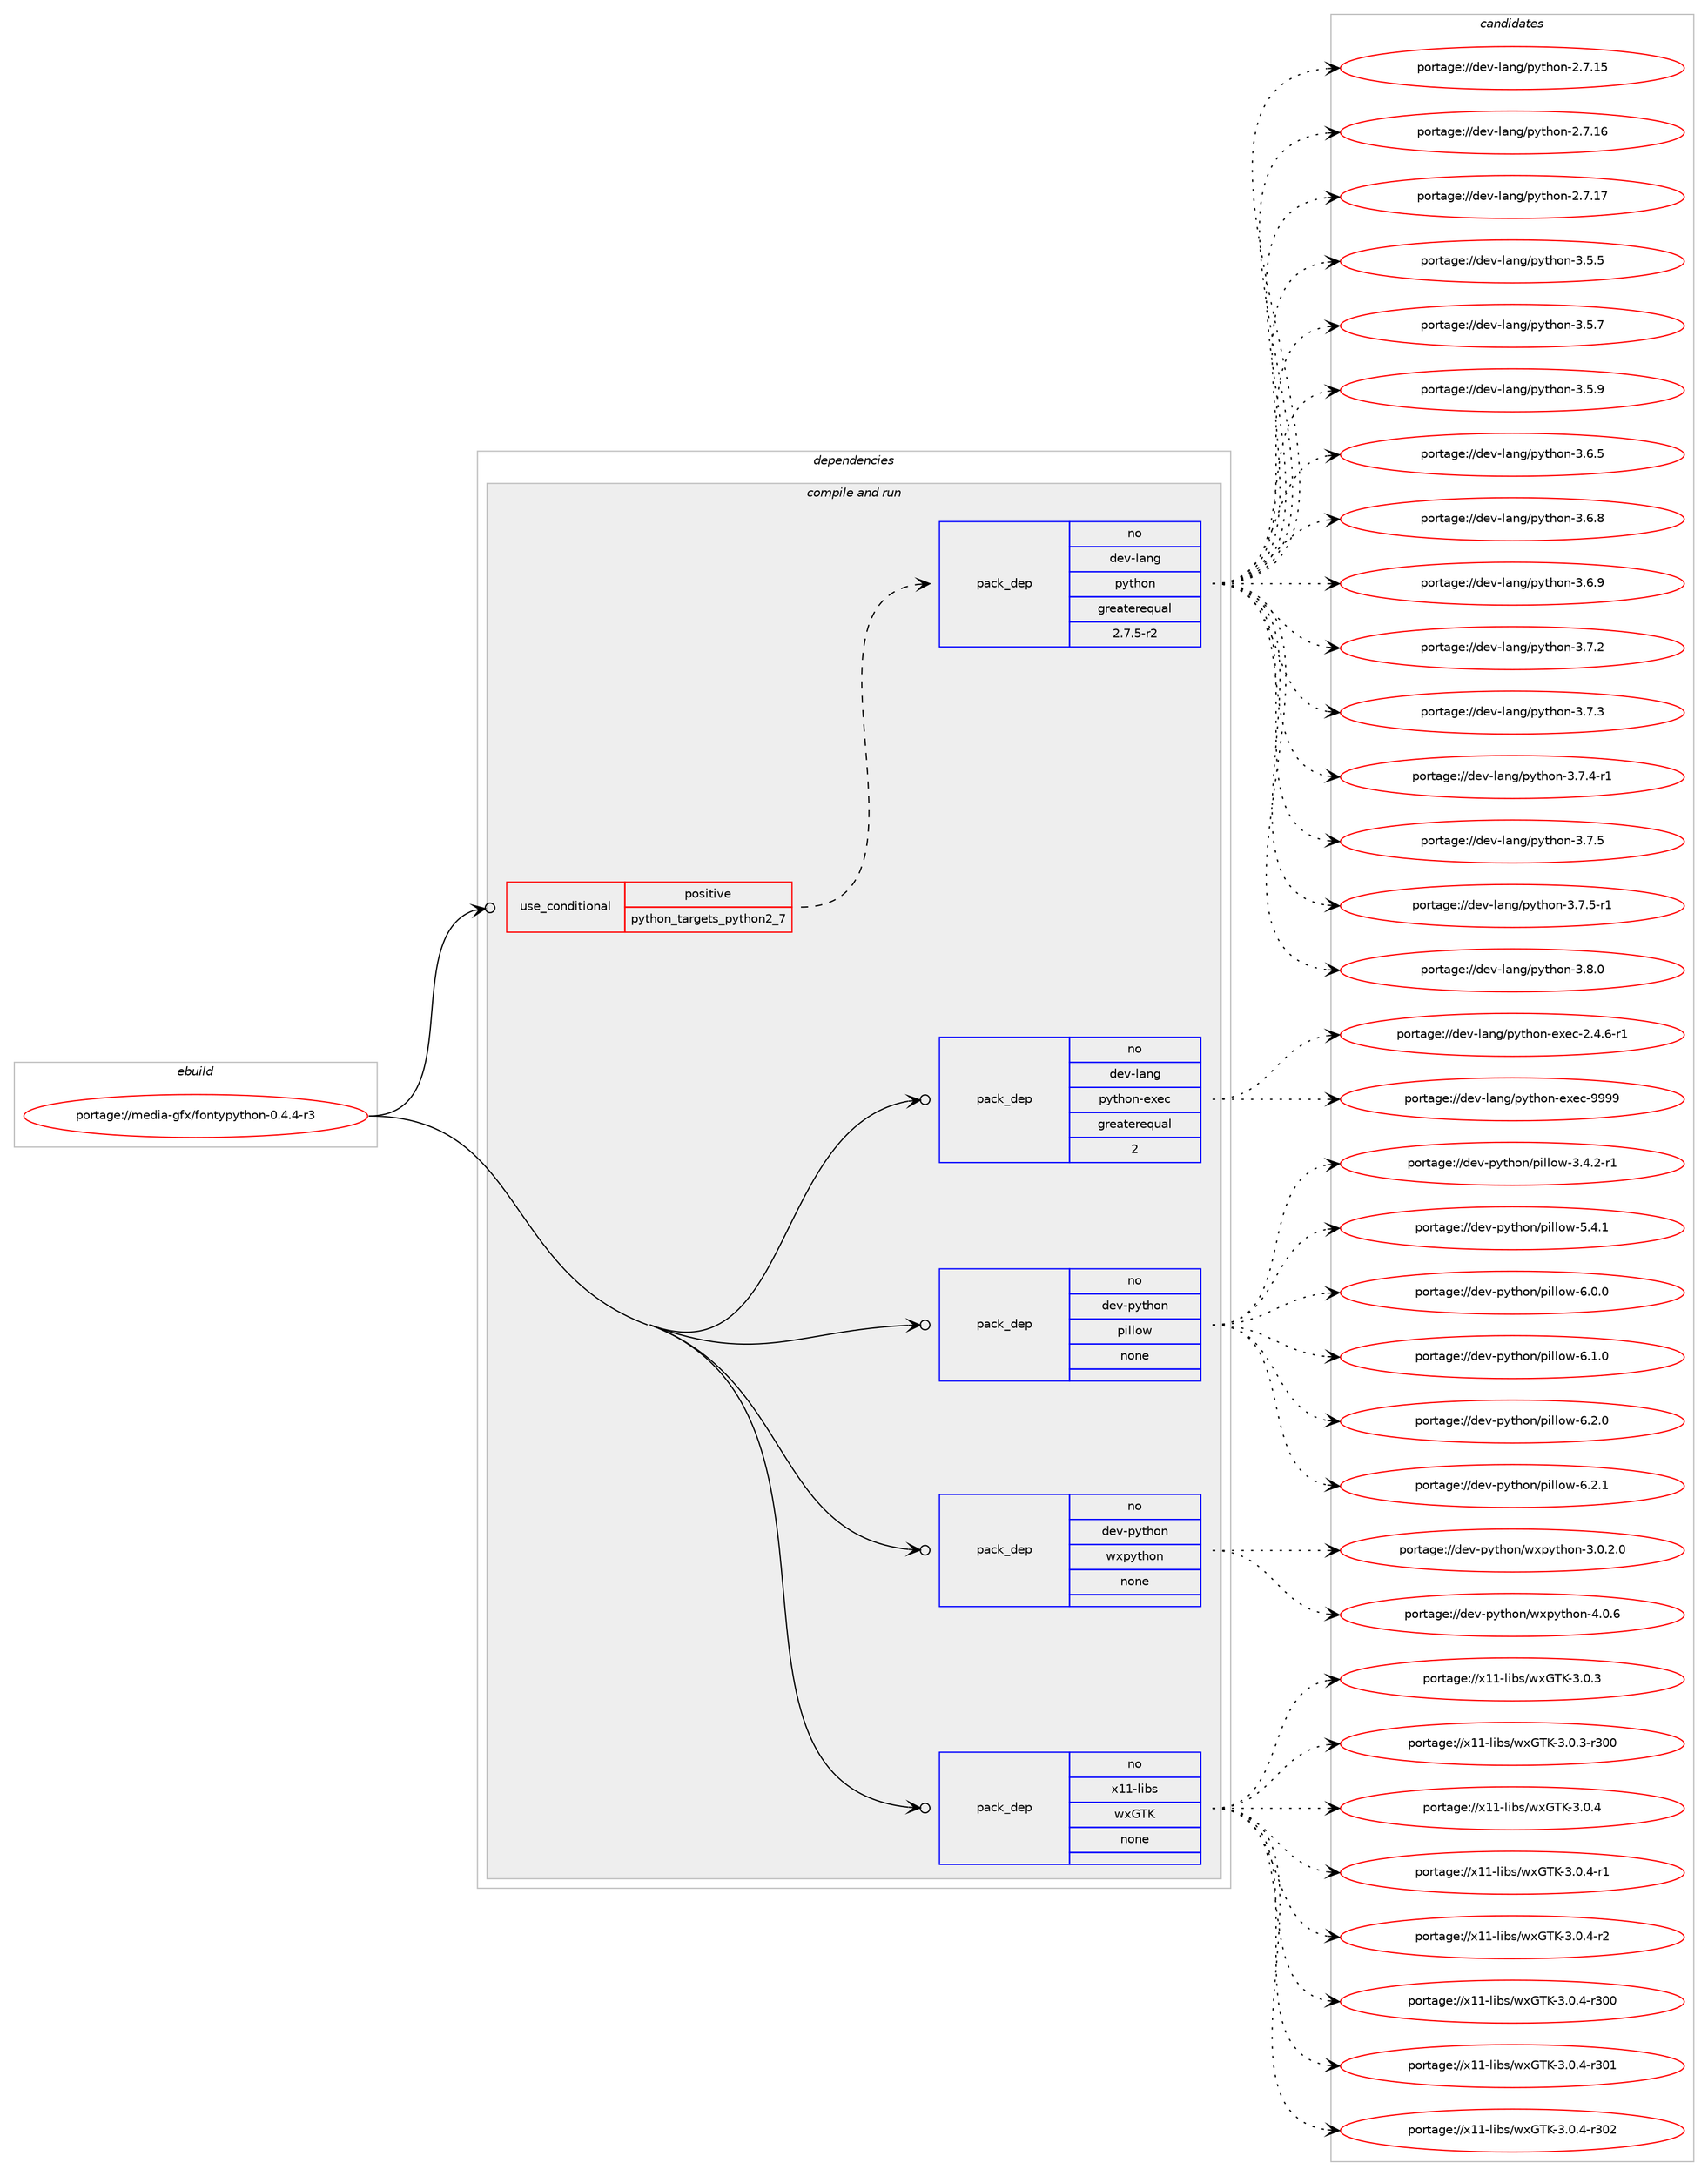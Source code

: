 digraph prolog {

# *************
# Graph options
# *************

newrank=true;
concentrate=true;
compound=true;
graph [rankdir=LR,fontname=Helvetica,fontsize=10,ranksep=1.5];#, ranksep=2.5, nodesep=0.2];
edge  [arrowhead=vee];
node  [fontname=Helvetica,fontsize=10];

# **********
# The ebuild
# **********

subgraph cluster_leftcol {
color=gray;
rank=same;
label=<<i>ebuild</i>>;
id [label="portage://media-gfx/fontypython-0.4.4-r3", color=red, width=4, href="../media-gfx/fontypython-0.4.4-r3.svg"];
}

# ****************
# The dependencies
# ****************

subgraph cluster_midcol {
color=gray;
label=<<i>dependencies</i>>;
subgraph cluster_compile {
fillcolor="#eeeeee";
style=filled;
label=<<i>compile</i>>;
}
subgraph cluster_compileandrun {
fillcolor="#eeeeee";
style=filled;
label=<<i>compile and run</i>>;
subgraph cond78287 {
dependency312812 [label=<<TABLE BORDER="0" CELLBORDER="1" CELLSPACING="0" CELLPADDING="4"><TR><TD ROWSPAN="3" CELLPADDING="10">use_conditional</TD></TR><TR><TD>positive</TD></TR><TR><TD>python_targets_python2_7</TD></TR></TABLE>>, shape=none, color=red];
subgraph pack229471 {
dependency312813 [label=<<TABLE BORDER="0" CELLBORDER="1" CELLSPACING="0" CELLPADDING="4" WIDTH="220"><TR><TD ROWSPAN="6" CELLPADDING="30">pack_dep</TD></TR><TR><TD WIDTH="110">no</TD></TR><TR><TD>dev-lang</TD></TR><TR><TD>python</TD></TR><TR><TD>greaterequal</TD></TR><TR><TD>2.7.5-r2</TD></TR></TABLE>>, shape=none, color=blue];
}
dependency312812:e -> dependency312813:w [weight=20,style="dashed",arrowhead="vee"];
}
id:e -> dependency312812:w [weight=20,style="solid",arrowhead="odotvee"];
subgraph pack229472 {
dependency312814 [label=<<TABLE BORDER="0" CELLBORDER="1" CELLSPACING="0" CELLPADDING="4" WIDTH="220"><TR><TD ROWSPAN="6" CELLPADDING="30">pack_dep</TD></TR><TR><TD WIDTH="110">no</TD></TR><TR><TD>dev-lang</TD></TR><TR><TD>python-exec</TD></TR><TR><TD>greaterequal</TD></TR><TR><TD>2</TD></TR></TABLE>>, shape=none, color=blue];
}
id:e -> dependency312814:w [weight=20,style="solid",arrowhead="odotvee"];
subgraph pack229473 {
dependency312815 [label=<<TABLE BORDER="0" CELLBORDER="1" CELLSPACING="0" CELLPADDING="4" WIDTH="220"><TR><TD ROWSPAN="6" CELLPADDING="30">pack_dep</TD></TR><TR><TD WIDTH="110">no</TD></TR><TR><TD>dev-python</TD></TR><TR><TD>pillow</TD></TR><TR><TD>none</TD></TR><TR><TD></TD></TR></TABLE>>, shape=none, color=blue];
}
id:e -> dependency312815:w [weight=20,style="solid",arrowhead="odotvee"];
subgraph pack229474 {
dependency312816 [label=<<TABLE BORDER="0" CELLBORDER="1" CELLSPACING="0" CELLPADDING="4" WIDTH="220"><TR><TD ROWSPAN="6" CELLPADDING="30">pack_dep</TD></TR><TR><TD WIDTH="110">no</TD></TR><TR><TD>dev-python</TD></TR><TR><TD>wxpython</TD></TR><TR><TD>none</TD></TR><TR><TD></TD></TR></TABLE>>, shape=none, color=blue];
}
id:e -> dependency312816:w [weight=20,style="solid",arrowhead="odotvee"];
subgraph pack229475 {
dependency312817 [label=<<TABLE BORDER="0" CELLBORDER="1" CELLSPACING="0" CELLPADDING="4" WIDTH="220"><TR><TD ROWSPAN="6" CELLPADDING="30">pack_dep</TD></TR><TR><TD WIDTH="110">no</TD></TR><TR><TD>x11-libs</TD></TR><TR><TD>wxGTK</TD></TR><TR><TD>none</TD></TR><TR><TD></TD></TR></TABLE>>, shape=none, color=blue];
}
id:e -> dependency312817:w [weight=20,style="solid",arrowhead="odotvee"];
}
subgraph cluster_run {
fillcolor="#eeeeee";
style=filled;
label=<<i>run</i>>;
}
}

# **************
# The candidates
# **************

subgraph cluster_choices {
rank=same;
color=gray;
label=<<i>candidates</i>>;

subgraph choice229471 {
color=black;
nodesep=1;
choiceportage10010111845108971101034711212111610411111045504655464953 [label="portage://dev-lang/python-2.7.15", color=red, width=4,href="../dev-lang/python-2.7.15.svg"];
choiceportage10010111845108971101034711212111610411111045504655464954 [label="portage://dev-lang/python-2.7.16", color=red, width=4,href="../dev-lang/python-2.7.16.svg"];
choiceportage10010111845108971101034711212111610411111045504655464955 [label="portage://dev-lang/python-2.7.17", color=red, width=4,href="../dev-lang/python-2.7.17.svg"];
choiceportage100101118451089711010347112121116104111110455146534653 [label="portage://dev-lang/python-3.5.5", color=red, width=4,href="../dev-lang/python-3.5.5.svg"];
choiceportage100101118451089711010347112121116104111110455146534655 [label="portage://dev-lang/python-3.5.7", color=red, width=4,href="../dev-lang/python-3.5.7.svg"];
choiceportage100101118451089711010347112121116104111110455146534657 [label="portage://dev-lang/python-3.5.9", color=red, width=4,href="../dev-lang/python-3.5.9.svg"];
choiceportage100101118451089711010347112121116104111110455146544653 [label="portage://dev-lang/python-3.6.5", color=red, width=4,href="../dev-lang/python-3.6.5.svg"];
choiceportage100101118451089711010347112121116104111110455146544656 [label="portage://dev-lang/python-3.6.8", color=red, width=4,href="../dev-lang/python-3.6.8.svg"];
choiceportage100101118451089711010347112121116104111110455146544657 [label="portage://dev-lang/python-3.6.9", color=red, width=4,href="../dev-lang/python-3.6.9.svg"];
choiceportage100101118451089711010347112121116104111110455146554650 [label="portage://dev-lang/python-3.7.2", color=red, width=4,href="../dev-lang/python-3.7.2.svg"];
choiceportage100101118451089711010347112121116104111110455146554651 [label="portage://dev-lang/python-3.7.3", color=red, width=4,href="../dev-lang/python-3.7.3.svg"];
choiceportage1001011184510897110103471121211161041111104551465546524511449 [label="portage://dev-lang/python-3.7.4-r1", color=red, width=4,href="../dev-lang/python-3.7.4-r1.svg"];
choiceportage100101118451089711010347112121116104111110455146554653 [label="portage://dev-lang/python-3.7.5", color=red, width=4,href="../dev-lang/python-3.7.5.svg"];
choiceportage1001011184510897110103471121211161041111104551465546534511449 [label="portage://dev-lang/python-3.7.5-r1", color=red, width=4,href="../dev-lang/python-3.7.5-r1.svg"];
choiceportage100101118451089711010347112121116104111110455146564648 [label="portage://dev-lang/python-3.8.0", color=red, width=4,href="../dev-lang/python-3.8.0.svg"];
dependency312813:e -> choiceportage10010111845108971101034711212111610411111045504655464953:w [style=dotted,weight="100"];
dependency312813:e -> choiceportage10010111845108971101034711212111610411111045504655464954:w [style=dotted,weight="100"];
dependency312813:e -> choiceportage10010111845108971101034711212111610411111045504655464955:w [style=dotted,weight="100"];
dependency312813:e -> choiceportage100101118451089711010347112121116104111110455146534653:w [style=dotted,weight="100"];
dependency312813:e -> choiceportage100101118451089711010347112121116104111110455146534655:w [style=dotted,weight="100"];
dependency312813:e -> choiceportage100101118451089711010347112121116104111110455146534657:w [style=dotted,weight="100"];
dependency312813:e -> choiceportage100101118451089711010347112121116104111110455146544653:w [style=dotted,weight="100"];
dependency312813:e -> choiceportage100101118451089711010347112121116104111110455146544656:w [style=dotted,weight="100"];
dependency312813:e -> choiceportage100101118451089711010347112121116104111110455146544657:w [style=dotted,weight="100"];
dependency312813:e -> choiceportage100101118451089711010347112121116104111110455146554650:w [style=dotted,weight="100"];
dependency312813:e -> choiceportage100101118451089711010347112121116104111110455146554651:w [style=dotted,weight="100"];
dependency312813:e -> choiceportage1001011184510897110103471121211161041111104551465546524511449:w [style=dotted,weight="100"];
dependency312813:e -> choiceportage100101118451089711010347112121116104111110455146554653:w [style=dotted,weight="100"];
dependency312813:e -> choiceportage1001011184510897110103471121211161041111104551465546534511449:w [style=dotted,weight="100"];
dependency312813:e -> choiceportage100101118451089711010347112121116104111110455146564648:w [style=dotted,weight="100"];
}
subgraph choice229472 {
color=black;
nodesep=1;
choiceportage10010111845108971101034711212111610411111045101120101994550465246544511449 [label="portage://dev-lang/python-exec-2.4.6-r1", color=red, width=4,href="../dev-lang/python-exec-2.4.6-r1.svg"];
choiceportage10010111845108971101034711212111610411111045101120101994557575757 [label="portage://dev-lang/python-exec-9999", color=red, width=4,href="../dev-lang/python-exec-9999.svg"];
dependency312814:e -> choiceportage10010111845108971101034711212111610411111045101120101994550465246544511449:w [style=dotted,weight="100"];
dependency312814:e -> choiceportage10010111845108971101034711212111610411111045101120101994557575757:w [style=dotted,weight="100"];
}
subgraph choice229473 {
color=black;
nodesep=1;
choiceportage10010111845112121116104111110471121051081081111194551465246504511449 [label="portage://dev-python/pillow-3.4.2-r1", color=red, width=4,href="../dev-python/pillow-3.4.2-r1.svg"];
choiceportage1001011184511212111610411111047112105108108111119455346524649 [label="portage://dev-python/pillow-5.4.1", color=red, width=4,href="../dev-python/pillow-5.4.1.svg"];
choiceportage1001011184511212111610411111047112105108108111119455446484648 [label="portage://dev-python/pillow-6.0.0", color=red, width=4,href="../dev-python/pillow-6.0.0.svg"];
choiceportage1001011184511212111610411111047112105108108111119455446494648 [label="portage://dev-python/pillow-6.1.0", color=red, width=4,href="../dev-python/pillow-6.1.0.svg"];
choiceportage1001011184511212111610411111047112105108108111119455446504648 [label="portage://dev-python/pillow-6.2.0", color=red, width=4,href="../dev-python/pillow-6.2.0.svg"];
choiceportage1001011184511212111610411111047112105108108111119455446504649 [label="portage://dev-python/pillow-6.2.1", color=red, width=4,href="../dev-python/pillow-6.2.1.svg"];
dependency312815:e -> choiceportage10010111845112121116104111110471121051081081111194551465246504511449:w [style=dotted,weight="100"];
dependency312815:e -> choiceportage1001011184511212111610411111047112105108108111119455346524649:w [style=dotted,weight="100"];
dependency312815:e -> choiceportage1001011184511212111610411111047112105108108111119455446484648:w [style=dotted,weight="100"];
dependency312815:e -> choiceportage1001011184511212111610411111047112105108108111119455446494648:w [style=dotted,weight="100"];
dependency312815:e -> choiceportage1001011184511212111610411111047112105108108111119455446504648:w [style=dotted,weight="100"];
dependency312815:e -> choiceportage1001011184511212111610411111047112105108108111119455446504649:w [style=dotted,weight="100"];
}
subgraph choice229474 {
color=black;
nodesep=1;
choiceportage10010111845112121116104111110471191201121211161041111104551464846504648 [label="portage://dev-python/wxpython-3.0.2.0", color=red, width=4,href="../dev-python/wxpython-3.0.2.0.svg"];
choiceportage1001011184511212111610411111047119120112121116104111110455246484654 [label="portage://dev-python/wxpython-4.0.6", color=red, width=4,href="../dev-python/wxpython-4.0.6.svg"];
dependency312816:e -> choiceportage10010111845112121116104111110471191201121211161041111104551464846504648:w [style=dotted,weight="100"];
dependency312816:e -> choiceportage1001011184511212111610411111047119120112121116104111110455246484654:w [style=dotted,weight="100"];
}
subgraph choice229475 {
color=black;
nodesep=1;
choiceportage1204949451081059811547119120718475455146484651 [label="portage://x11-libs/wxGTK-3.0.3", color=red, width=4,href="../x11-libs/wxGTK-3.0.3.svg"];
choiceportage120494945108105981154711912071847545514648465145114514848 [label="portage://x11-libs/wxGTK-3.0.3-r300", color=red, width=4,href="../x11-libs/wxGTK-3.0.3-r300.svg"];
choiceportage1204949451081059811547119120718475455146484652 [label="portage://x11-libs/wxGTK-3.0.4", color=red, width=4,href="../x11-libs/wxGTK-3.0.4.svg"];
choiceportage12049494510810598115471191207184754551464846524511449 [label="portage://x11-libs/wxGTK-3.0.4-r1", color=red, width=4,href="../x11-libs/wxGTK-3.0.4-r1.svg"];
choiceportage12049494510810598115471191207184754551464846524511450 [label="portage://x11-libs/wxGTK-3.0.4-r2", color=red, width=4,href="../x11-libs/wxGTK-3.0.4-r2.svg"];
choiceportage120494945108105981154711912071847545514648465245114514848 [label="portage://x11-libs/wxGTK-3.0.4-r300", color=red, width=4,href="../x11-libs/wxGTK-3.0.4-r300.svg"];
choiceportage120494945108105981154711912071847545514648465245114514849 [label="portage://x11-libs/wxGTK-3.0.4-r301", color=red, width=4,href="../x11-libs/wxGTK-3.0.4-r301.svg"];
choiceportage120494945108105981154711912071847545514648465245114514850 [label="portage://x11-libs/wxGTK-3.0.4-r302", color=red, width=4,href="../x11-libs/wxGTK-3.0.4-r302.svg"];
dependency312817:e -> choiceportage1204949451081059811547119120718475455146484651:w [style=dotted,weight="100"];
dependency312817:e -> choiceportage120494945108105981154711912071847545514648465145114514848:w [style=dotted,weight="100"];
dependency312817:e -> choiceportage1204949451081059811547119120718475455146484652:w [style=dotted,weight="100"];
dependency312817:e -> choiceportage12049494510810598115471191207184754551464846524511449:w [style=dotted,weight="100"];
dependency312817:e -> choiceportage12049494510810598115471191207184754551464846524511450:w [style=dotted,weight="100"];
dependency312817:e -> choiceportage120494945108105981154711912071847545514648465245114514848:w [style=dotted,weight="100"];
dependency312817:e -> choiceportage120494945108105981154711912071847545514648465245114514849:w [style=dotted,weight="100"];
dependency312817:e -> choiceportage120494945108105981154711912071847545514648465245114514850:w [style=dotted,weight="100"];
}
}

}
